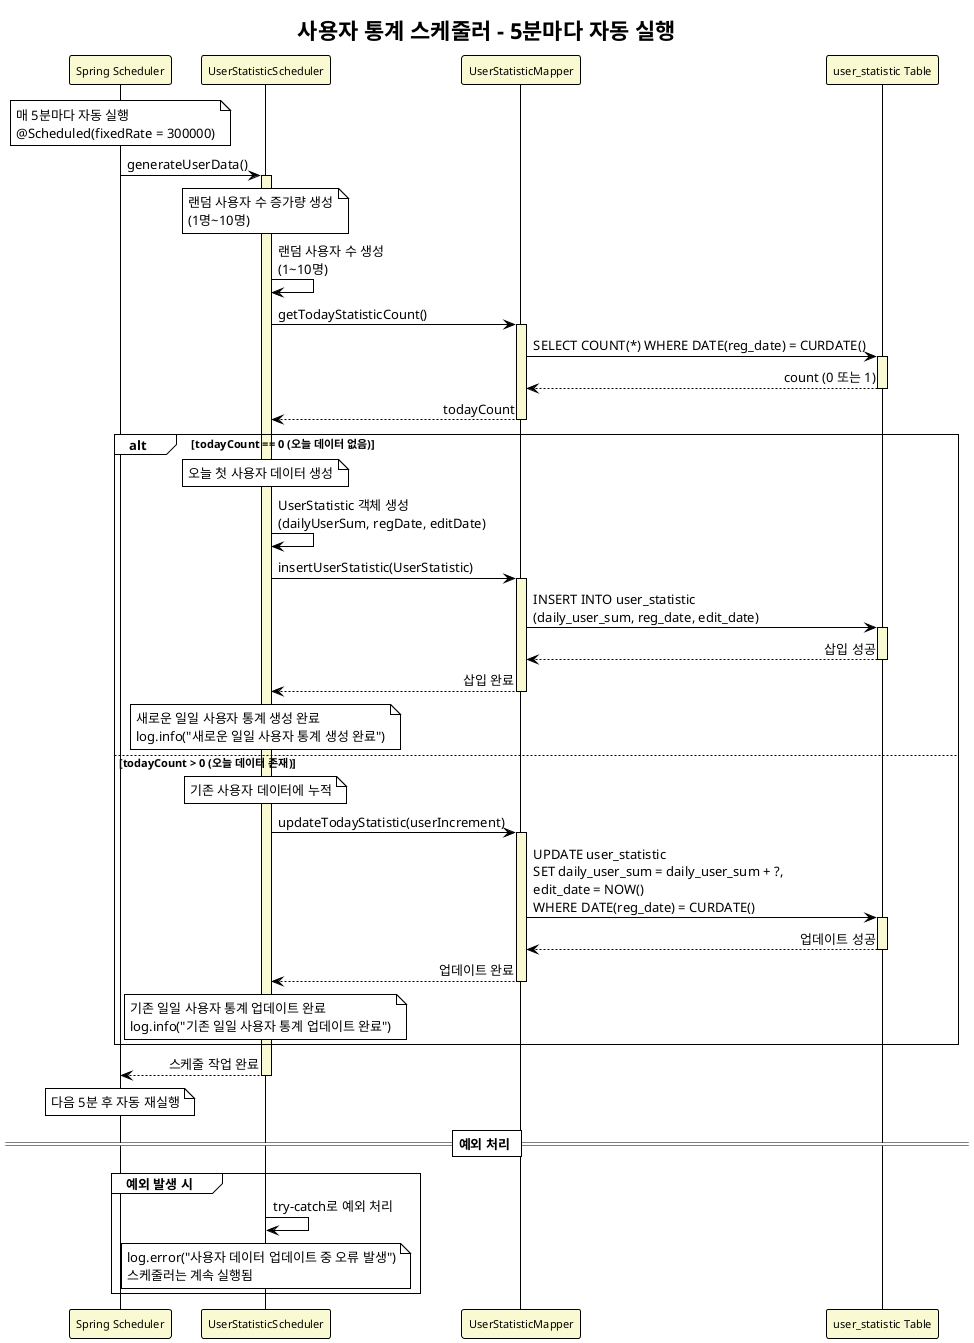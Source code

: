 @startuml UserStatisticScheduler
!define DPI 300
!theme plain
skinparam sequence {
    ArrowColor Black
    ActorBorderColor Black
    LifeLineBorderColor Black
    LifeLineBackgroundColor LightGoldenRodYellow
    ParticipantBorderColor Black
    ParticipantBackgroundColor LightGoldenRodYellow
    ParticipantFontSize 11
    ActorFontSize 11
    MessageAlign direction
}

title 사용자 통계 스케줄러 - 5분마다 자동 실행

participant "Spring Scheduler" as scheduler
participant "UserStatisticScheduler" as controller
participant "UserStatisticMapper" as mapper
participant "user_statistic Table" as db

note over scheduler
    매 5분마다 자동 실행
    @Scheduled(fixedRate = 300000)
end note

scheduler -> controller : generateUserData()
activate controller

note over controller
    랜덤 사용자 수 증가량 생성
    (1명~10명)
end note

controller -> controller : 랜덤 사용자 수 생성\n(1~10명)

controller -> mapper : getTodayStatisticCount()
activate mapper
mapper -> db : SELECT COUNT(*) WHERE DATE(reg_date) = CURDATE()
activate db
db --> mapper : count (0 또는 1)
deactivate db
mapper --> controller : todayCount
deactivate mapper

alt todayCount == 0 (오늘 데이터 없음)
    note over controller
        오늘 첫 사용자 데이터 생성
    end note
    
    controller -> controller : UserStatistic 객체 생성\n(dailyUserSum, regDate, editDate)
    
    controller -> mapper : insertUserStatistic(UserStatistic)
    activate mapper
    mapper -> db : INSERT INTO user_statistic\n(daily_user_sum, reg_date, edit_date)
    activate db
    db --> mapper : 삽입 성공
    deactivate db
    mapper --> controller : 삽입 완료
    deactivate mapper
    
    note over controller
        새로운 일일 사용자 통계 생성 완료
        log.info("새로운 일일 사용자 통계 생성 완료")
    end note

else todayCount > 0 (오늘 데이터 존재)
    note over controller
        기존 사용자 데이터에 누적
    end note
      controller -> mapper : updateTodayStatistic(userIncrement)
    activate mapper
    mapper -> db : UPDATE user_statistic\nSET daily_user_sum = daily_user_sum + ?,\nedit_date = NOW()\nWHERE DATE(reg_date) = CURDATE()
    activate db
    db --> mapper : 업데이트 성공
    deactivate db
    mapper --> controller : 업데이트 완료
    deactivate mapper
    
    note over controller
        기존 일일 사용자 통계 업데이트 완료
        log.info("기존 일일 사용자 통계 업데이트 완료")
    end note
end

controller --> scheduler : 스케줄 작업 완료
deactivate controller

note over scheduler
    다음 5분 후 자동 재실행
end note

== 예외 처리 ==

group 예외 발생 시
    controller -> controller : try-catch로 예외 처리
    note over controller
        log.error("사용자 데이터 업데이트 중 오류 발생")
        스케줄러는 계속 실행됨
    end note
end

@enduml
